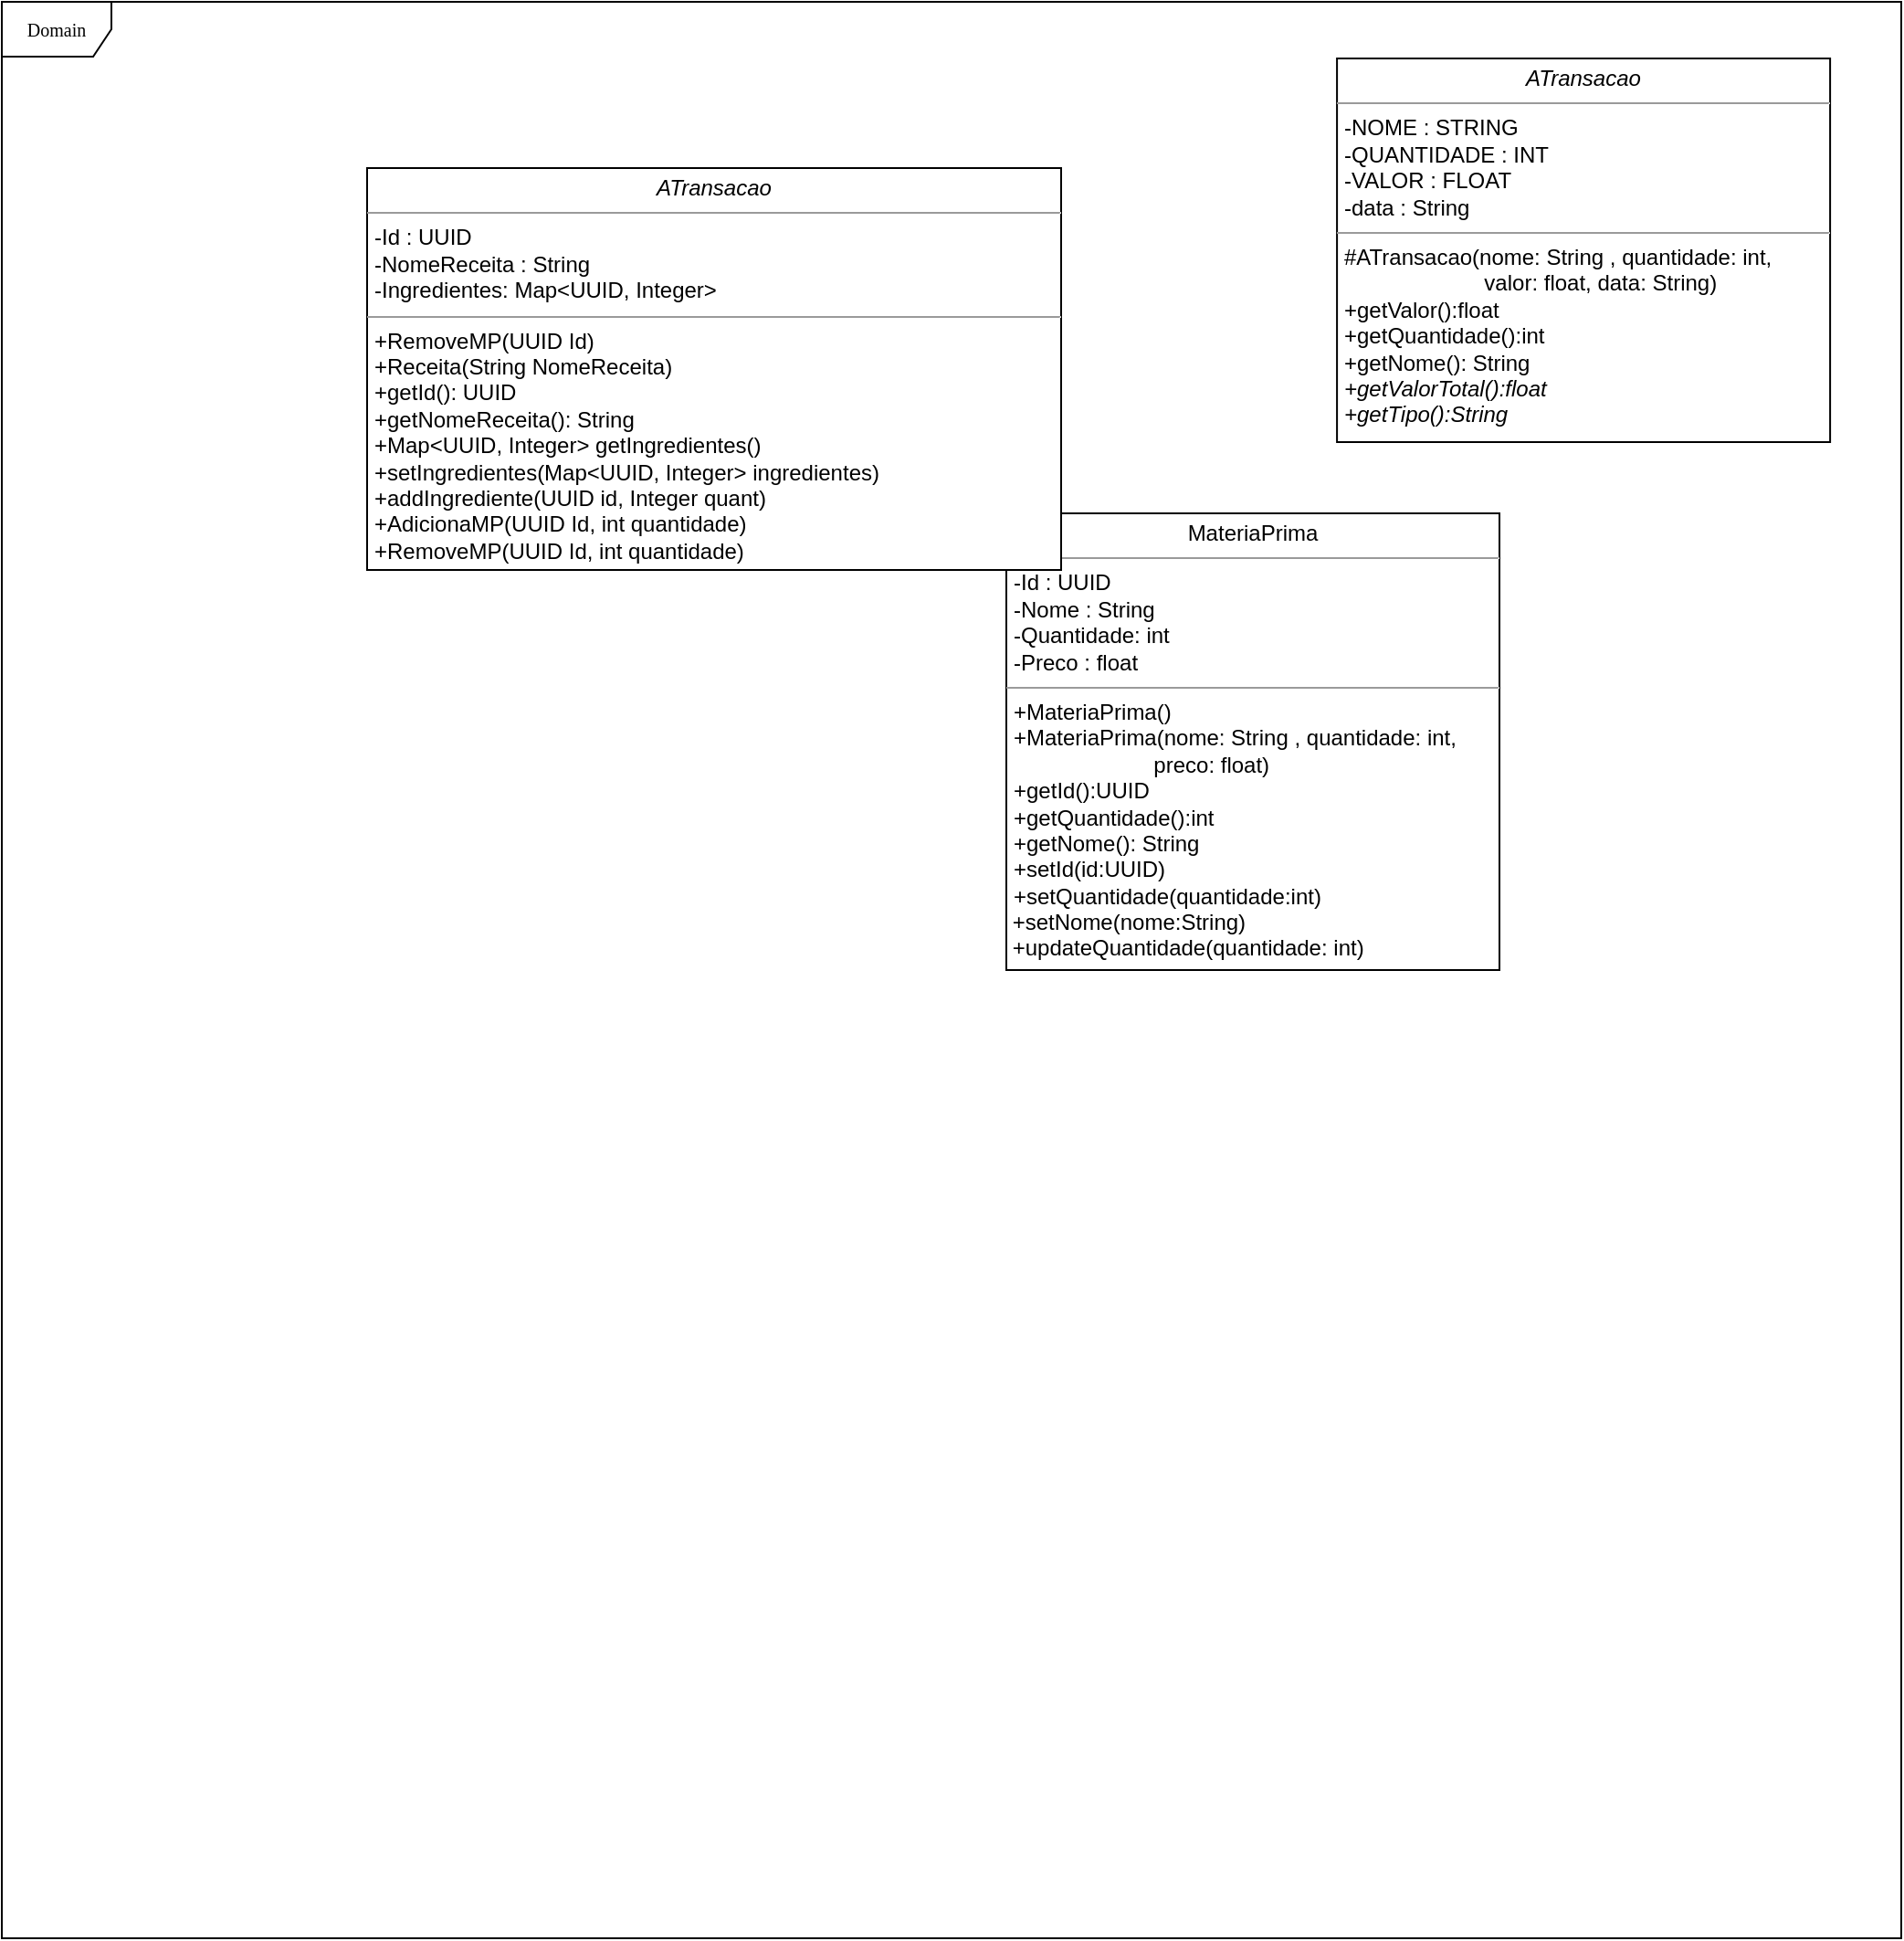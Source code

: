 <mxfile version="11.0.9" type="github"><diagram name="Page-1" id="c4acf3e9-155e-7222-9cf6-157b1a14988f"><mxGraphModel dx="723" dy="403" grid="1" gridSize="10" guides="1" tooltips="1" connect="1" arrows="1" fold="1" page="1" pageScale="1" pageWidth="850" pageHeight="1100" background="#ffffff" math="0" shadow="0"><root><mxCell id="0"/><mxCell id="1" parent="0"/><mxCell id="17acba5748e5396b-1" value="Domain" style="shape=umlFrame;whiteSpace=wrap;html=1;rounded=0;shadow=0;comic=0;labelBackgroundColor=none;strokeColor=#000000;strokeWidth=1;fillColor=#ffffff;fontFamily=Verdana;fontSize=10;fontColor=#000000;align=center;" parent="1" vertex="1"><mxGeometry x="40" y="39" width="1040" height="1060" as="geometry"/></mxCell><mxCell id="5d2195bd80daf111-39" style="edgeStyle=orthogonalEdgeStyle;rounded=0;html=1;dashed=1;labelBackgroundColor=none;startFill=0;endArrow=open;endFill=0;endSize=10;fontFamily=Verdana;fontSize=10;" parent="1" edge="1"><mxGeometry relative="1" as="geometry"><mxPoint x="730" y="948" as="sourcePoint"/></mxGeometry></mxCell><mxCell id="5d2195bd80daf111-15" value="&lt;p style=&quot;margin: 0px ; margin-top: 4px ; text-align: center&quot;&gt;&lt;i&gt;ATransacao&lt;/i&gt;&lt;/p&gt;&lt;hr size=&quot;1&quot;&gt;&lt;p style=&quot;margin: 0px ; margin-left: 4px&quot;&gt;-NOME : STRING&lt;br&gt;-QUANTIDADE : INT&lt;br&gt;&lt;/p&gt;&lt;p style=&quot;margin: 0px ; margin-left: 4px&quot;&gt;-VALOR : FLOAT&lt;br&gt;&lt;/p&gt;&lt;p style=&quot;margin: 0px ; margin-left: 4px&quot;&gt;-data : String&lt;/p&gt;&lt;hr size=&quot;1&quot;&gt;&lt;p style=&quot;margin: 0px ; margin-left: 4px&quot;&gt;#ATransacao(nome: String , quantidade: int,&amp;nbsp;&lt;/p&gt;&lt;p style=&quot;margin: 0px ; margin-left: 4px&quot;&gt;&amp;nbsp; &amp;nbsp; &amp;nbsp; &amp;nbsp; &amp;nbsp; &amp;nbsp; &amp;nbsp; &amp;nbsp; &amp;nbsp; &amp;nbsp; &amp;nbsp; &amp;nbsp;valor: float, data: String)&lt;br&gt;&lt;/p&gt;&lt;p style=&quot;margin: 0px ; margin-left: 4px&quot;&gt;+getValor():float&lt;/p&gt;&lt;p style=&quot;margin: 0px ; margin-left: 4px&quot;&gt;+getQuantidade():int&lt;/p&gt;&lt;p style=&quot;margin: 0px ; margin-left: 4px&quot;&gt;+getNome(): String&lt;/p&gt;&lt;p style=&quot;margin: 0px ; margin-left: 4px&quot;&gt;&lt;i&gt;+getValorTotal():float&lt;/i&gt;&lt;/p&gt;&lt;p style=&quot;margin: 0px ; margin-left: 4px&quot;&gt;&lt;i&gt;+getTipo():String&lt;/i&gt;&lt;/p&gt;" style="verticalAlign=top;align=left;overflow=fill;fontSize=12;fontFamily=Helvetica;html=1;rounded=0;shadow=0;comic=0;labelBackgroundColor=none;strokeColor=#000000;strokeWidth=1;fillColor=#ffffff;" parent="1" vertex="1"><mxGeometry x="771.052" y="70" width="270" height="210" as="geometry"/></mxCell><mxCell id="90A-lgXVqaOPlFAS0K_Y-4" value="&lt;p style=&quot;margin: 0px ; margin-top: 4px ; text-align: center&quot;&gt;MateriaPrima&lt;/p&gt;&lt;hr size=&quot;1&quot;&gt;&lt;p style=&quot;margin: 0px ; margin-left: 4px&quot;&gt;-Id : UUID&lt;/p&gt;&lt;p style=&quot;margin: 0px ; margin-left: 4px&quot;&gt;-Nome : String&lt;/p&gt;&lt;p style=&quot;margin: 0px ; margin-left: 4px&quot;&gt;-Quantidade: int&lt;/p&gt;&lt;p style=&quot;margin: 0px ; margin-left: 4px&quot;&gt;-Preco : float&lt;br&gt;&lt;/p&gt;&lt;hr size=&quot;1&quot;&gt;&lt;p style=&quot;margin: 0px ; margin-left: 4px&quot;&gt;+MateriaPrima()&lt;/p&gt;&lt;p style=&quot;margin: 0px ; margin-left: 4px&quot;&gt;+MateriaPrima(nome: String , quantidade: int,&amp;nbsp;&lt;/p&gt;&lt;p style=&quot;margin: 0px ; margin-left: 4px&quot;&gt;&amp;nbsp; &amp;nbsp; &amp;nbsp; &amp;nbsp; &amp;nbsp; &amp;nbsp; &amp;nbsp; &amp;nbsp; &amp;nbsp; &amp;nbsp; &amp;nbsp; &amp;nbsp;preco: float)&lt;br&gt;&lt;/p&gt;&lt;p style=&quot;margin: 0px ; margin-left: 4px&quot;&gt;+getId():UUID&lt;/p&gt;&lt;p style=&quot;margin: 0px ; margin-left: 4px&quot;&gt;+getQuantidade():int&lt;/p&gt;&lt;p style=&quot;margin: 0px ; margin-left: 4px&quot;&gt;+getNome(): String&lt;/p&gt;&lt;p style=&quot;margin: 0px ; margin-left: 4px&quot;&gt;+setId(id:UUID)&lt;/p&gt;&lt;p style=&quot;margin: 0px ; margin-left: 4px&quot;&gt;+setQuantidade(quantidade:int)&lt;/p&gt;&amp;nbsp;+setNome(nome:String)&lt;br&gt;&amp;nbsp;+updateQuantidade(quantidade: int)" style="verticalAlign=top;align=left;overflow=fill;fontSize=12;fontFamily=Helvetica;html=1;rounded=0;shadow=0;comic=0;labelBackgroundColor=none;strokeColor=#000000;strokeWidth=1;fillColor=#ffffff;" parent="1" vertex="1"><mxGeometry x="590" y="319" width="270" height="250" as="geometry"/></mxCell><mxCell id="udhya5FglmqmkppwU2ND-1" value="&lt;p style=&quot;margin: 0px ; margin-top: 4px ; text-align: center&quot;&gt;&lt;i&gt;ATransacao&lt;/i&gt;&lt;/p&gt;&lt;hr size=&quot;1&quot;&gt;&lt;p style=&quot;margin: 0px 0px 0px 4px&quot;&gt;-Id : UUID&lt;/p&gt;&lt;p style=&quot;margin: 0px 0px 0px 4px&quot;&gt;-NomeReceita : String&amp;nbsp;&lt;/p&gt;&lt;p style=&quot;margin: 0px ; margin-left: 4px&quot;&gt;-Ingredientes:&amp;nbsp;Map&amp;lt;UUID, Integer&amp;gt;&lt;/p&gt;&lt;hr size=&quot;1&quot;&gt;&lt;p style=&quot;margin: 0px ; margin-left: 4px&quot;&gt;+RemoveMP(UUID Id)&lt;br&gt;&lt;/p&gt;&lt;p style=&quot;margin: 0px ; margin-left: 4px&quot;&gt;+Receita(String NomeReceita)&lt;/p&gt;&lt;p style=&quot;margin: 0px ; margin-left: 4px&quot;&gt;&lt;span&gt;+getId(): UUID&lt;/span&gt;&lt;/p&gt;&lt;p style=&quot;margin: 0px ; margin-left: 4px&quot;&gt;&lt;span&gt;+getNomeReceita(): String&lt;/span&gt;&lt;br&gt;&lt;/p&gt;&lt;p style=&quot;margin: 0px ; margin-left: 4px&quot;&gt;&lt;span&gt;+Map&amp;lt;UUID, Integer&amp;gt; getIngredientes(&lt;/span&gt;&lt;span&gt;)&amp;nbsp;&lt;/span&gt;&lt;/p&gt;&lt;p style=&quot;margin: 0px ; margin-left: 4px&quot;&gt;&lt;span&gt;+setIngredientes(Map&amp;lt;UUID, Integer&amp;gt; ingredientes)&amp;nbsp;&lt;/span&gt;&lt;/p&gt;&lt;p style=&quot;margin: 0px ; margin-left: 4px&quot;&gt;+addIngrediente(UUID id, Integer quant)&lt;/p&gt;&lt;p style=&quot;margin: 0px ; margin-left: 4px&quot;&gt;&lt;span&gt;+AdicionaMP(UUID Id, int quantidade)&amp;nbsp;&lt;/span&gt;&lt;br&gt;&lt;/p&gt;&lt;p style=&quot;margin: 0px ; margin-left: 4px&quot;&gt;&lt;span&gt;+RemoveMP(UUID Id, int quantidade)&amp;nbsp;&lt;/span&gt;&lt;br&gt;&lt;/p&gt;&lt;p style=&quot;margin: 0px ; margin-left: 4px&quot;&gt;&lt;br&gt;&lt;/p&gt;&lt;p style=&quot;margin: 0px ; margin-left: 4px&quot;&gt;&lt;br&gt;&lt;/p&gt;" style="verticalAlign=top;align=left;overflow=fill;fontSize=12;fontFamily=Helvetica;html=1;rounded=0;shadow=0;comic=0;labelBackgroundColor=none;strokeColor=#000000;strokeWidth=1;fillColor=#ffffff;" vertex="1" parent="1"><mxGeometry x="240" y="130" width="380" height="220" as="geometry"/></mxCell></root></mxGraphModel></diagram></mxfile>